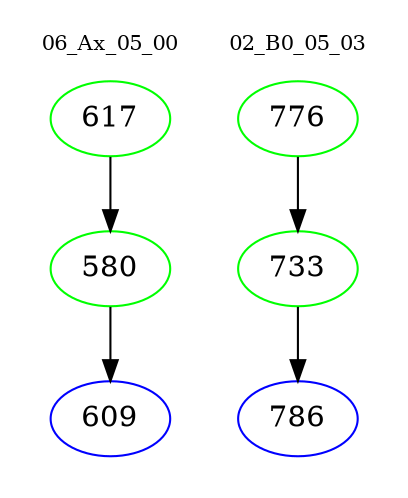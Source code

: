 digraph{
subgraph cluster_0 {
color = white
label = "06_Ax_05_00";
fontsize=10;
T0_617 [label="617", color="green"]
T0_617 -> T0_580 [color="black"]
T0_580 [label="580", color="green"]
T0_580 -> T0_609 [color="black"]
T0_609 [label="609", color="blue"]
}
subgraph cluster_1 {
color = white
label = "02_B0_05_03";
fontsize=10;
T1_776 [label="776", color="green"]
T1_776 -> T1_733 [color="black"]
T1_733 [label="733", color="green"]
T1_733 -> T1_786 [color="black"]
T1_786 [label="786", color="blue"]
}
}
